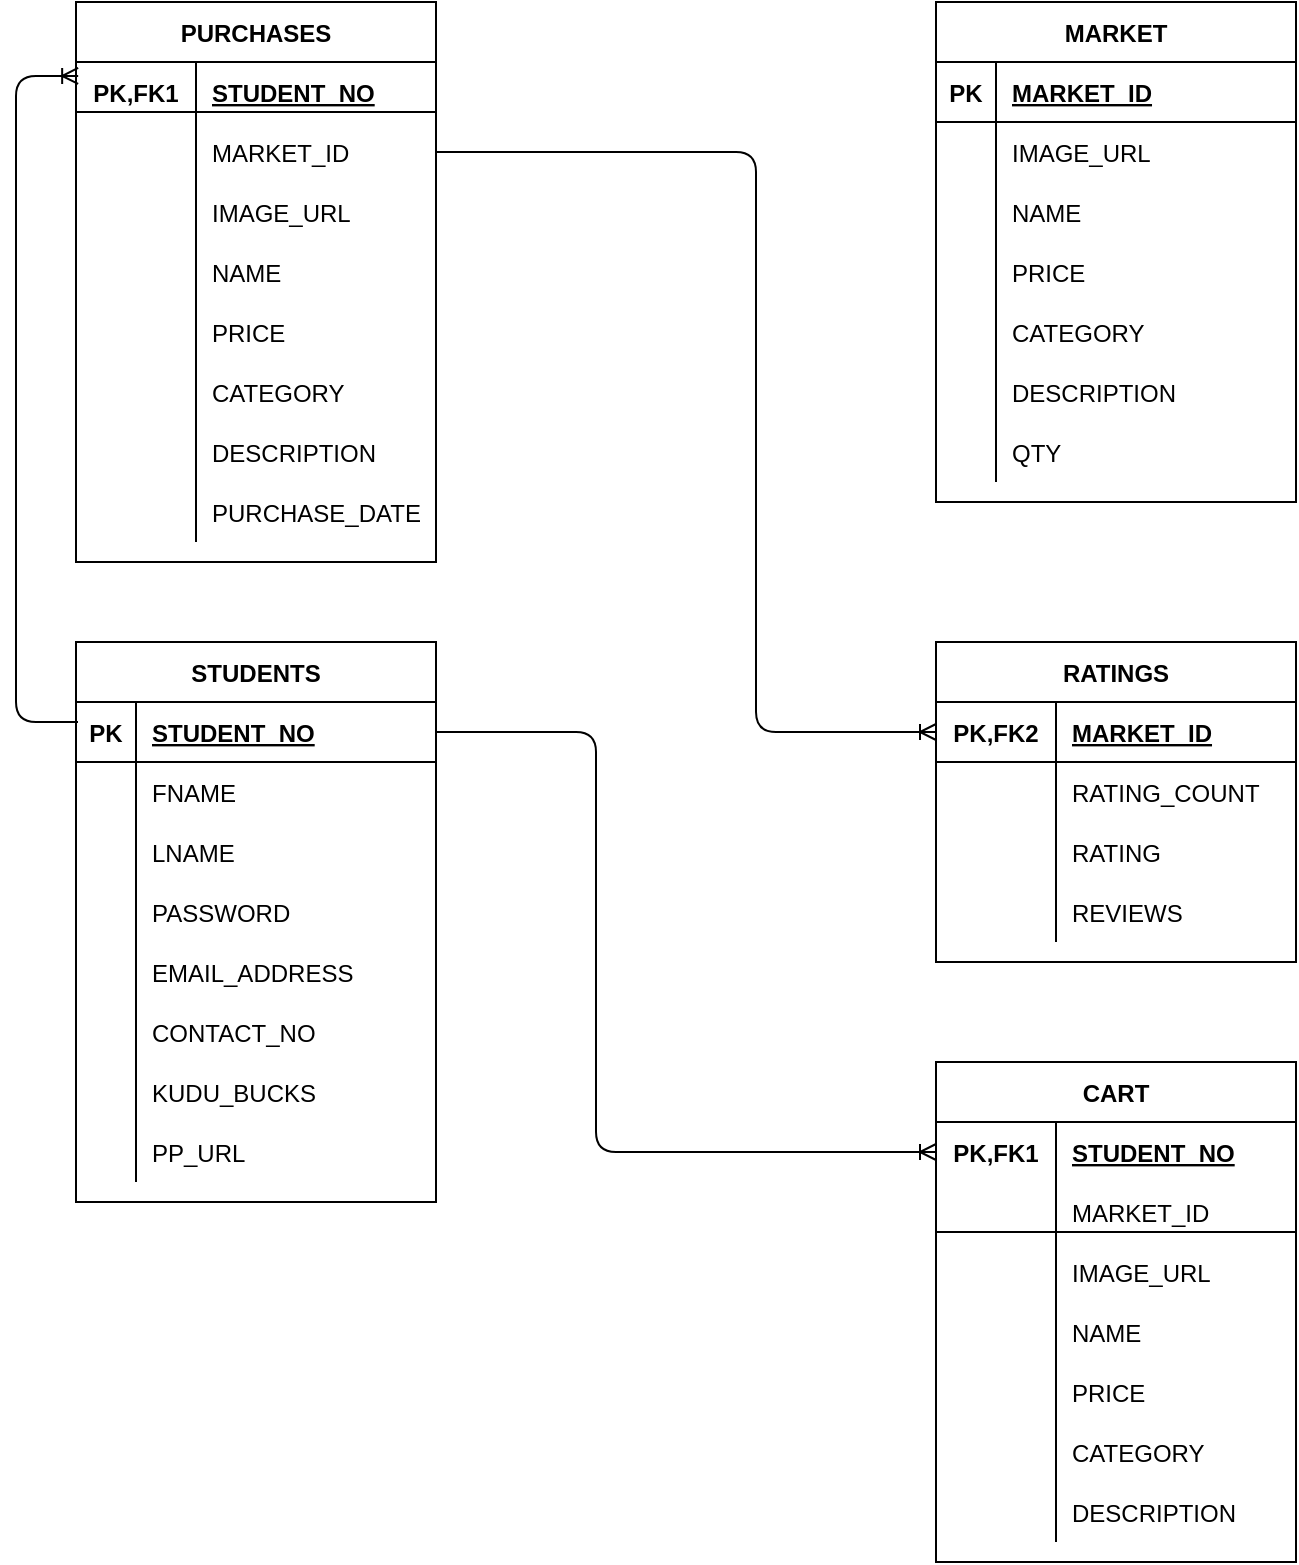 <mxfile version="13.7.3" type="device"><diagram id="jUPpUg4YWWcYzVHk3Kxv" name="Page-1"><mxGraphModel dx="868" dy="388" grid="1" gridSize="10" guides="1" tooltips="1" connect="1" arrows="1" fold="1" page="1" pageScale="1" pageWidth="850" pageHeight="1100" math="0" shadow="0"><root><mxCell id="0"/><mxCell id="1" parent="0"/><mxCell id="vfvGdKjst-GhQrIqJfJX-11" value="PURCHASES" style="shape=table;startSize=30;container=1;collapsible=1;childLayout=tableLayout;fixedRows=1;rowLines=0;fontStyle=1;align=center;resizeLast=1;" parent="1" vertex="1"><mxGeometry x="100" y="30" width="180" height="280" as="geometry"/></mxCell><mxCell id="vfvGdKjst-GhQrIqJfJX-12" value="" style="shape=partialRectangle;collapsible=0;dropTarget=0;pointerEvents=0;fillColor=none;top=0;left=0;bottom=0;right=0;points=[[0,0.5],[1,0.5]];portConstraint=eastwest;" parent="vfvGdKjst-GhQrIqJfJX-11" vertex="1"><mxGeometry y="30" width="180" height="30" as="geometry"/></mxCell><mxCell id="vfvGdKjst-GhQrIqJfJX-13" value="PK,FK1" style="shape=partialRectangle;connectable=0;fillColor=none;top=0;left=0;bottom=0;right=0;fontStyle=1;overflow=hidden;" parent="vfvGdKjst-GhQrIqJfJX-12" vertex="1"><mxGeometry width="60" height="30" as="geometry"/></mxCell><mxCell id="vfvGdKjst-GhQrIqJfJX-14" value="STUDENT_NO" style="shape=partialRectangle;connectable=0;fillColor=none;top=0;left=0;bottom=0;right=0;align=left;spacingLeft=6;fontStyle=5;overflow=hidden;" parent="vfvGdKjst-GhQrIqJfJX-12" vertex="1"><mxGeometry x="60" width="120" height="30" as="geometry"/></mxCell><mxCell id="nb5b3iClIqOpDIK6Xxyg-5" value="" style="shape=partialRectangle;collapsible=0;dropTarget=0;pointerEvents=0;fillColor=none;top=0;left=0;bottom=0;right=0;points=[[0,0.5],[1,0.5]];portConstraint=eastwest;" parent="vfvGdKjst-GhQrIqJfJX-11" vertex="1"><mxGeometry y="60" width="180" height="30" as="geometry"/></mxCell><mxCell id="nb5b3iClIqOpDIK6Xxyg-6" value="" style="shape=partialRectangle;connectable=0;fillColor=none;top=0;left=0;bottom=0;right=0;editable=1;overflow=hidden;" parent="nb5b3iClIqOpDIK6Xxyg-5" vertex="1"><mxGeometry width="60" height="30" as="geometry"/></mxCell><mxCell id="nb5b3iClIqOpDIK6Xxyg-7" value="MARKET_ID" style="shape=partialRectangle;connectable=0;fillColor=none;top=0;left=0;bottom=0;right=0;align=left;spacingLeft=6;overflow=hidden;" parent="nb5b3iClIqOpDIK6Xxyg-5" vertex="1"><mxGeometry x="60" width="120" height="30" as="geometry"/></mxCell><mxCell id="vfvGdKjst-GhQrIqJfJX-18" value="" style="shape=partialRectangle;collapsible=0;dropTarget=0;pointerEvents=0;fillColor=none;top=0;left=0;bottom=0;right=0;points=[[0,0.5],[1,0.5]];portConstraint=eastwest;" parent="vfvGdKjst-GhQrIqJfJX-11" vertex="1"><mxGeometry y="90" width="180" height="30" as="geometry"/></mxCell><mxCell id="vfvGdKjst-GhQrIqJfJX-19" value="" style="shape=partialRectangle;connectable=0;fillColor=none;top=0;left=0;bottom=0;right=0;editable=1;overflow=hidden;" parent="vfvGdKjst-GhQrIqJfJX-18" vertex="1"><mxGeometry width="60" height="30" as="geometry"/></mxCell><mxCell id="vfvGdKjst-GhQrIqJfJX-20" value="IMAGE_URL" style="shape=partialRectangle;connectable=0;fillColor=none;top=0;left=0;bottom=0;right=0;align=left;spacingLeft=6;overflow=hidden;" parent="vfvGdKjst-GhQrIqJfJX-18" vertex="1"><mxGeometry x="60" width="120" height="30" as="geometry"/></mxCell><mxCell id="vfvGdKjst-GhQrIqJfJX-115" value="" style="shape=partialRectangle;collapsible=0;dropTarget=0;pointerEvents=0;fillColor=none;top=0;left=0;bottom=0;right=0;points=[[0,0.5],[1,0.5]];portConstraint=eastwest;" parent="vfvGdKjst-GhQrIqJfJX-11" vertex="1"><mxGeometry y="120" width="180" height="30" as="geometry"/></mxCell><mxCell id="vfvGdKjst-GhQrIqJfJX-116" value="" style="shape=partialRectangle;connectable=0;fillColor=none;top=0;left=0;bottom=0;right=0;editable=1;overflow=hidden;" parent="vfvGdKjst-GhQrIqJfJX-115" vertex="1"><mxGeometry width="60" height="30" as="geometry"/></mxCell><mxCell id="vfvGdKjst-GhQrIqJfJX-117" value="NAME" style="shape=partialRectangle;connectable=0;fillColor=none;top=0;left=0;bottom=0;right=0;align=left;spacingLeft=6;overflow=hidden;" parent="vfvGdKjst-GhQrIqJfJX-115" vertex="1"><mxGeometry x="60" width="120" height="30" as="geometry"/></mxCell><mxCell id="vfvGdKjst-GhQrIqJfJX-109" value="" style="shape=partialRectangle;collapsible=0;dropTarget=0;pointerEvents=0;fillColor=none;top=0;left=0;bottom=0;right=0;points=[[0,0.5],[1,0.5]];portConstraint=eastwest;" parent="vfvGdKjst-GhQrIqJfJX-11" vertex="1"><mxGeometry y="150" width="180" height="30" as="geometry"/></mxCell><mxCell id="vfvGdKjst-GhQrIqJfJX-110" value="" style="shape=partialRectangle;connectable=0;fillColor=none;top=0;left=0;bottom=0;right=0;editable=1;overflow=hidden;" parent="vfvGdKjst-GhQrIqJfJX-109" vertex="1"><mxGeometry width="60" height="30" as="geometry"/></mxCell><mxCell id="vfvGdKjst-GhQrIqJfJX-111" value="PRICE" style="shape=partialRectangle;connectable=0;fillColor=none;top=0;left=0;bottom=0;right=0;align=left;spacingLeft=6;overflow=hidden;" parent="vfvGdKjst-GhQrIqJfJX-109" vertex="1"><mxGeometry x="60" width="120" height="30" as="geometry"/></mxCell><mxCell id="vfvGdKjst-GhQrIqJfJX-106" value="" style="shape=partialRectangle;collapsible=0;dropTarget=0;pointerEvents=0;fillColor=none;top=0;left=0;bottom=0;right=0;points=[[0,0.5],[1,0.5]];portConstraint=eastwest;" parent="vfvGdKjst-GhQrIqJfJX-11" vertex="1"><mxGeometry y="180" width="180" height="30" as="geometry"/></mxCell><mxCell id="vfvGdKjst-GhQrIqJfJX-107" value="" style="shape=partialRectangle;connectable=0;fillColor=none;top=0;left=0;bottom=0;right=0;editable=1;overflow=hidden;" parent="vfvGdKjst-GhQrIqJfJX-106" vertex="1"><mxGeometry width="60" height="30" as="geometry"/></mxCell><mxCell id="vfvGdKjst-GhQrIqJfJX-108" value="CATEGORY" style="shape=partialRectangle;connectable=0;fillColor=none;top=0;left=0;bottom=0;right=0;align=left;spacingLeft=6;overflow=hidden;" parent="vfvGdKjst-GhQrIqJfJX-106" vertex="1"><mxGeometry x="60" width="120" height="30" as="geometry"/></mxCell><mxCell id="nb5b3iClIqOpDIK6Xxyg-1" value="" style="shape=partialRectangle;collapsible=0;dropTarget=0;pointerEvents=0;fillColor=none;top=0;left=0;bottom=0;right=0;points=[[0,0.5],[1,0.5]];portConstraint=eastwest;" parent="vfvGdKjst-GhQrIqJfJX-11" vertex="1"><mxGeometry y="210" width="180" height="30" as="geometry"/></mxCell><mxCell id="nb5b3iClIqOpDIK6Xxyg-2" value="" style="shape=partialRectangle;connectable=0;fillColor=none;top=0;left=0;bottom=0;right=0;editable=1;overflow=hidden;" parent="nb5b3iClIqOpDIK6Xxyg-1" vertex="1"><mxGeometry width="60" height="30" as="geometry"/></mxCell><mxCell id="nb5b3iClIqOpDIK6Xxyg-3" value="DESCRIPTION" style="shape=partialRectangle;connectable=0;fillColor=none;top=0;left=0;bottom=0;right=0;align=left;spacingLeft=6;overflow=hidden;" parent="nb5b3iClIqOpDIK6Xxyg-1" vertex="1"><mxGeometry x="60" width="120" height="30" as="geometry"/></mxCell><mxCell id="vfvGdKjst-GhQrIqJfJX-112" value="" style="shape=partialRectangle;collapsible=0;dropTarget=0;pointerEvents=0;fillColor=none;top=0;left=0;bottom=0;right=0;points=[[0,0.5],[1,0.5]];portConstraint=eastwest;" parent="vfvGdKjst-GhQrIqJfJX-11" vertex="1"><mxGeometry y="240" width="180" height="30" as="geometry"/></mxCell><mxCell id="vfvGdKjst-GhQrIqJfJX-113" value="" style="shape=partialRectangle;connectable=0;fillColor=none;top=0;left=0;bottom=0;right=0;editable=1;overflow=hidden;" parent="vfvGdKjst-GhQrIqJfJX-112" vertex="1"><mxGeometry width="60" height="30" as="geometry"/></mxCell><mxCell id="vfvGdKjst-GhQrIqJfJX-114" value="PURCHASE_DATE" style="shape=partialRectangle;connectable=0;fillColor=none;top=0;left=0;bottom=0;right=0;align=left;spacingLeft=6;overflow=hidden;" parent="vfvGdKjst-GhQrIqJfJX-112" vertex="1"><mxGeometry x="60" width="120" height="30" as="geometry"/></mxCell><mxCell id="vfvGdKjst-GhQrIqJfJX-24" value="STUDENTS" style="shape=table;startSize=30;container=1;collapsible=1;childLayout=tableLayout;fixedRows=1;rowLines=0;fontStyle=1;align=center;resizeLast=1;" parent="1" vertex="1"><mxGeometry x="100" y="350" width="180" height="280" as="geometry"/></mxCell><mxCell id="vfvGdKjst-GhQrIqJfJX-25" value="" style="shape=partialRectangle;collapsible=0;dropTarget=0;pointerEvents=0;fillColor=none;top=0;left=0;bottom=1;right=0;points=[[0,0.5],[1,0.5]];portConstraint=eastwest;" parent="vfvGdKjst-GhQrIqJfJX-24" vertex="1"><mxGeometry y="30" width="180" height="30" as="geometry"/></mxCell><mxCell id="vfvGdKjst-GhQrIqJfJX-26" value="PK" style="shape=partialRectangle;connectable=0;fillColor=none;top=0;left=0;bottom=0;right=0;fontStyle=1;overflow=hidden;" parent="vfvGdKjst-GhQrIqJfJX-25" vertex="1"><mxGeometry width="30" height="30" as="geometry"/></mxCell><mxCell id="vfvGdKjst-GhQrIqJfJX-27" value="STUDENT_NO" style="shape=partialRectangle;connectable=0;fillColor=none;top=0;left=0;bottom=0;right=0;align=left;spacingLeft=6;fontStyle=5;overflow=hidden;" parent="vfvGdKjst-GhQrIqJfJX-25" vertex="1"><mxGeometry x="30" width="150" height="30" as="geometry"/></mxCell><mxCell id="vfvGdKjst-GhQrIqJfJX-28" value="" style="shape=partialRectangle;collapsible=0;dropTarget=0;pointerEvents=0;fillColor=none;top=0;left=0;bottom=0;right=0;points=[[0,0.5],[1,0.5]];portConstraint=eastwest;" parent="vfvGdKjst-GhQrIqJfJX-24" vertex="1"><mxGeometry y="60" width="180" height="30" as="geometry"/></mxCell><mxCell id="vfvGdKjst-GhQrIqJfJX-29" value="" style="shape=partialRectangle;connectable=0;fillColor=none;top=0;left=0;bottom=0;right=0;editable=1;overflow=hidden;" parent="vfvGdKjst-GhQrIqJfJX-28" vertex="1"><mxGeometry width="30" height="30" as="geometry"/></mxCell><mxCell id="vfvGdKjst-GhQrIqJfJX-30" value="FNAME" style="shape=partialRectangle;connectable=0;fillColor=none;top=0;left=0;bottom=0;right=0;align=left;spacingLeft=6;overflow=hidden;" parent="vfvGdKjst-GhQrIqJfJX-28" vertex="1"><mxGeometry x="30" width="150" height="30" as="geometry"/></mxCell><mxCell id="vfvGdKjst-GhQrIqJfJX-31" value="" style="shape=partialRectangle;collapsible=0;dropTarget=0;pointerEvents=0;fillColor=none;top=0;left=0;bottom=0;right=0;points=[[0,0.5],[1,0.5]];portConstraint=eastwest;" parent="vfvGdKjst-GhQrIqJfJX-24" vertex="1"><mxGeometry y="90" width="180" height="30" as="geometry"/></mxCell><mxCell id="vfvGdKjst-GhQrIqJfJX-32" value="" style="shape=partialRectangle;connectable=0;fillColor=none;top=0;left=0;bottom=0;right=0;editable=1;overflow=hidden;" parent="vfvGdKjst-GhQrIqJfJX-31" vertex="1"><mxGeometry width="30" height="30" as="geometry"/></mxCell><mxCell id="vfvGdKjst-GhQrIqJfJX-33" value="LNAME" style="shape=partialRectangle;connectable=0;fillColor=none;top=0;left=0;bottom=0;right=0;align=left;spacingLeft=6;overflow=hidden;" parent="vfvGdKjst-GhQrIqJfJX-31" vertex="1"><mxGeometry x="30" width="150" height="30" as="geometry"/></mxCell><mxCell id="vfvGdKjst-GhQrIqJfJX-34" value="" style="shape=partialRectangle;collapsible=0;dropTarget=0;pointerEvents=0;fillColor=none;top=0;left=0;bottom=0;right=0;points=[[0,0.5],[1,0.5]];portConstraint=eastwest;" parent="vfvGdKjst-GhQrIqJfJX-24" vertex="1"><mxGeometry y="120" width="180" height="30" as="geometry"/></mxCell><mxCell id="vfvGdKjst-GhQrIqJfJX-35" value="" style="shape=partialRectangle;connectable=0;fillColor=none;top=0;left=0;bottom=0;right=0;editable=1;overflow=hidden;" parent="vfvGdKjst-GhQrIqJfJX-34" vertex="1"><mxGeometry width="30" height="30" as="geometry"/></mxCell><mxCell id="vfvGdKjst-GhQrIqJfJX-36" value="PASSWORD" style="shape=partialRectangle;connectable=0;fillColor=none;top=0;left=0;bottom=0;right=0;align=left;spacingLeft=6;overflow=hidden;" parent="vfvGdKjst-GhQrIqJfJX-34" vertex="1"><mxGeometry x="30" width="150" height="30" as="geometry"/></mxCell><mxCell id="vfvGdKjst-GhQrIqJfJX-67" value="" style="shape=partialRectangle;collapsible=0;dropTarget=0;pointerEvents=0;fillColor=none;top=0;left=0;bottom=0;right=0;points=[[0,0.5],[1,0.5]];portConstraint=eastwest;" parent="vfvGdKjst-GhQrIqJfJX-24" vertex="1"><mxGeometry y="150" width="180" height="30" as="geometry"/></mxCell><mxCell id="vfvGdKjst-GhQrIqJfJX-68" value="" style="shape=partialRectangle;connectable=0;fillColor=none;top=0;left=0;bottom=0;right=0;editable=1;overflow=hidden;" parent="vfvGdKjst-GhQrIqJfJX-67" vertex="1"><mxGeometry width="30" height="30" as="geometry"/></mxCell><mxCell id="vfvGdKjst-GhQrIqJfJX-69" value="EMAIL_ADDRESS" style="shape=partialRectangle;connectable=0;fillColor=none;top=0;left=0;bottom=0;right=0;align=left;spacingLeft=6;overflow=hidden;" parent="vfvGdKjst-GhQrIqJfJX-67" vertex="1"><mxGeometry x="30" width="150" height="30" as="geometry"/></mxCell><mxCell id="vfvGdKjst-GhQrIqJfJX-71" value="" style="shape=partialRectangle;collapsible=0;dropTarget=0;pointerEvents=0;fillColor=none;top=0;left=0;bottom=0;right=0;points=[[0,0.5],[1,0.5]];portConstraint=eastwest;" parent="vfvGdKjst-GhQrIqJfJX-24" vertex="1"><mxGeometry y="180" width="180" height="30" as="geometry"/></mxCell><mxCell id="vfvGdKjst-GhQrIqJfJX-72" value="" style="shape=partialRectangle;connectable=0;fillColor=none;top=0;left=0;bottom=0;right=0;editable=1;overflow=hidden;" parent="vfvGdKjst-GhQrIqJfJX-71" vertex="1"><mxGeometry width="30" height="30" as="geometry"/></mxCell><mxCell id="vfvGdKjst-GhQrIqJfJX-73" value="CONTACT_NO" style="shape=partialRectangle;connectable=0;fillColor=none;top=0;left=0;bottom=0;right=0;align=left;spacingLeft=6;overflow=hidden;" parent="vfvGdKjst-GhQrIqJfJX-71" vertex="1"><mxGeometry x="30" width="150" height="30" as="geometry"/></mxCell><mxCell id="vfvGdKjst-GhQrIqJfJX-75" value="" style="shape=partialRectangle;collapsible=0;dropTarget=0;pointerEvents=0;fillColor=none;top=0;left=0;bottom=0;right=0;points=[[0,0.5],[1,0.5]];portConstraint=eastwest;" parent="vfvGdKjst-GhQrIqJfJX-24" vertex="1"><mxGeometry y="210" width="180" height="30" as="geometry"/></mxCell><mxCell id="vfvGdKjst-GhQrIqJfJX-76" value="" style="shape=partialRectangle;connectable=0;fillColor=none;top=0;left=0;bottom=0;right=0;editable=1;overflow=hidden;" parent="vfvGdKjst-GhQrIqJfJX-75" vertex="1"><mxGeometry width="30" height="30" as="geometry"/></mxCell><mxCell id="vfvGdKjst-GhQrIqJfJX-77" value="KUDU_BUCKS" style="shape=partialRectangle;connectable=0;fillColor=none;top=0;left=0;bottom=0;right=0;align=left;spacingLeft=6;overflow=hidden;" parent="vfvGdKjst-GhQrIqJfJX-75" vertex="1"><mxGeometry x="30" width="150" height="30" as="geometry"/></mxCell><mxCell id="vfvGdKjst-GhQrIqJfJX-79" value="" style="shape=partialRectangle;collapsible=0;dropTarget=0;pointerEvents=0;fillColor=none;top=0;left=0;bottom=0;right=0;points=[[0,0.5],[1,0.5]];portConstraint=eastwest;" parent="vfvGdKjst-GhQrIqJfJX-24" vertex="1"><mxGeometry y="240" width="180" height="30" as="geometry"/></mxCell><mxCell id="vfvGdKjst-GhQrIqJfJX-80" value="" style="shape=partialRectangle;connectable=0;fillColor=none;top=0;left=0;bottom=0;right=0;editable=1;overflow=hidden;" parent="vfvGdKjst-GhQrIqJfJX-79" vertex="1"><mxGeometry width="30" height="30" as="geometry"/></mxCell><mxCell id="vfvGdKjst-GhQrIqJfJX-81" value="PP_URL" style="shape=partialRectangle;connectable=0;fillColor=none;top=0;left=0;bottom=0;right=0;align=left;spacingLeft=6;overflow=hidden;" parent="vfvGdKjst-GhQrIqJfJX-79" vertex="1"><mxGeometry x="30" width="150" height="30" as="geometry"/></mxCell><mxCell id="vfvGdKjst-GhQrIqJfJX-37" value="MARKET" style="shape=table;startSize=30;container=1;collapsible=1;childLayout=tableLayout;fixedRows=1;rowLines=0;fontStyle=1;align=center;resizeLast=1;" parent="1" vertex="1"><mxGeometry x="530" y="30" width="180" height="250" as="geometry"/></mxCell><mxCell id="vfvGdKjst-GhQrIqJfJX-38" value="" style="shape=partialRectangle;collapsible=0;dropTarget=0;pointerEvents=0;fillColor=none;top=0;left=0;bottom=1;right=0;points=[[0,0.5],[1,0.5]];portConstraint=eastwest;" parent="vfvGdKjst-GhQrIqJfJX-37" vertex="1"><mxGeometry y="30" width="180" height="30" as="geometry"/></mxCell><mxCell id="vfvGdKjst-GhQrIqJfJX-39" value="PK" style="shape=partialRectangle;connectable=0;fillColor=none;top=0;left=0;bottom=0;right=0;fontStyle=1;overflow=hidden;" parent="vfvGdKjst-GhQrIqJfJX-38" vertex="1"><mxGeometry width="30" height="30" as="geometry"/></mxCell><mxCell id="vfvGdKjst-GhQrIqJfJX-40" value="MARKET_ID" style="shape=partialRectangle;connectable=0;fillColor=none;top=0;left=0;bottom=0;right=0;align=left;spacingLeft=6;fontStyle=5;overflow=hidden;" parent="vfvGdKjst-GhQrIqJfJX-38" vertex="1"><mxGeometry x="30" width="150" height="30" as="geometry"/></mxCell><mxCell id="vfvGdKjst-GhQrIqJfJX-41" value="" style="shape=partialRectangle;collapsible=0;dropTarget=0;pointerEvents=0;fillColor=none;top=0;left=0;bottom=0;right=0;points=[[0,0.5],[1,0.5]];portConstraint=eastwest;" parent="vfvGdKjst-GhQrIqJfJX-37" vertex="1"><mxGeometry y="60" width="180" height="30" as="geometry"/></mxCell><mxCell id="vfvGdKjst-GhQrIqJfJX-42" value="" style="shape=partialRectangle;connectable=0;fillColor=none;top=0;left=0;bottom=0;right=0;editable=1;overflow=hidden;" parent="vfvGdKjst-GhQrIqJfJX-41" vertex="1"><mxGeometry width="30" height="30" as="geometry"/></mxCell><mxCell id="vfvGdKjst-GhQrIqJfJX-43" value="IMAGE_URL" style="shape=partialRectangle;connectable=0;fillColor=none;top=0;left=0;bottom=0;right=0;align=left;spacingLeft=6;overflow=hidden;" parent="vfvGdKjst-GhQrIqJfJX-41" vertex="1"><mxGeometry x="30" width="150" height="30" as="geometry"/></mxCell><mxCell id="vfvGdKjst-GhQrIqJfJX-44" value="" style="shape=partialRectangle;collapsible=0;dropTarget=0;pointerEvents=0;fillColor=none;top=0;left=0;bottom=0;right=0;points=[[0,0.5],[1,0.5]];portConstraint=eastwest;" parent="vfvGdKjst-GhQrIqJfJX-37" vertex="1"><mxGeometry y="90" width="180" height="30" as="geometry"/></mxCell><mxCell id="vfvGdKjst-GhQrIqJfJX-45" value="" style="shape=partialRectangle;connectable=0;fillColor=none;top=0;left=0;bottom=0;right=0;editable=1;overflow=hidden;" parent="vfvGdKjst-GhQrIqJfJX-44" vertex="1"><mxGeometry width="30" height="30" as="geometry"/></mxCell><mxCell id="vfvGdKjst-GhQrIqJfJX-46" value="NAME" style="shape=partialRectangle;connectable=0;fillColor=none;top=0;left=0;bottom=0;right=0;align=left;spacingLeft=6;overflow=hidden;" parent="vfvGdKjst-GhQrIqJfJX-44" vertex="1"><mxGeometry x="30" width="150" height="30" as="geometry"/></mxCell><mxCell id="vfvGdKjst-GhQrIqJfJX-47" value="" style="shape=partialRectangle;collapsible=0;dropTarget=0;pointerEvents=0;fillColor=none;top=0;left=0;bottom=0;right=0;points=[[0,0.5],[1,0.5]];portConstraint=eastwest;" parent="vfvGdKjst-GhQrIqJfJX-37" vertex="1"><mxGeometry y="120" width="180" height="30" as="geometry"/></mxCell><mxCell id="vfvGdKjst-GhQrIqJfJX-48" value="" style="shape=partialRectangle;connectable=0;fillColor=none;top=0;left=0;bottom=0;right=0;editable=1;overflow=hidden;" parent="vfvGdKjst-GhQrIqJfJX-47" vertex="1"><mxGeometry width="30" height="30" as="geometry"/></mxCell><mxCell id="vfvGdKjst-GhQrIqJfJX-49" value="PRICE" style="shape=partialRectangle;connectable=0;fillColor=none;top=0;left=0;bottom=0;right=0;align=left;spacingLeft=6;overflow=hidden;" parent="vfvGdKjst-GhQrIqJfJX-47" vertex="1"><mxGeometry x="30" width="150" height="30" as="geometry"/></mxCell><mxCell id="vfvGdKjst-GhQrIqJfJX-83" value="" style="shape=partialRectangle;collapsible=0;dropTarget=0;pointerEvents=0;fillColor=none;top=0;left=0;bottom=0;right=0;points=[[0,0.5],[1,0.5]];portConstraint=eastwest;" parent="vfvGdKjst-GhQrIqJfJX-37" vertex="1"><mxGeometry y="150" width="180" height="30" as="geometry"/></mxCell><mxCell id="vfvGdKjst-GhQrIqJfJX-84" value="" style="shape=partialRectangle;connectable=0;fillColor=none;top=0;left=0;bottom=0;right=0;editable=1;overflow=hidden;" parent="vfvGdKjst-GhQrIqJfJX-83" vertex="1"><mxGeometry width="30" height="30" as="geometry"/></mxCell><mxCell id="vfvGdKjst-GhQrIqJfJX-85" value="CATEGORY" style="shape=partialRectangle;connectable=0;fillColor=none;top=0;left=0;bottom=0;right=0;align=left;spacingLeft=6;overflow=hidden;" parent="vfvGdKjst-GhQrIqJfJX-83" vertex="1"><mxGeometry x="30" width="150" height="30" as="geometry"/></mxCell><mxCell id="vfvGdKjst-GhQrIqJfJX-87" value="" style="shape=partialRectangle;collapsible=0;dropTarget=0;pointerEvents=0;fillColor=none;top=0;left=0;bottom=0;right=0;points=[[0,0.5],[1,0.5]];portConstraint=eastwest;" parent="vfvGdKjst-GhQrIqJfJX-37" vertex="1"><mxGeometry y="180" width="180" height="30" as="geometry"/></mxCell><mxCell id="vfvGdKjst-GhQrIqJfJX-88" value="" style="shape=partialRectangle;connectable=0;fillColor=none;top=0;left=0;bottom=0;right=0;editable=1;overflow=hidden;" parent="vfvGdKjst-GhQrIqJfJX-87" vertex="1"><mxGeometry width="30" height="30" as="geometry"/></mxCell><mxCell id="vfvGdKjst-GhQrIqJfJX-89" value="DESCRIPTION" style="shape=partialRectangle;connectable=0;fillColor=none;top=0;left=0;bottom=0;right=0;align=left;spacingLeft=6;overflow=hidden;" parent="vfvGdKjst-GhQrIqJfJX-87" vertex="1"><mxGeometry x="30" width="150" height="30" as="geometry"/></mxCell><mxCell id="vfvGdKjst-GhQrIqJfJX-91" value="" style="shape=partialRectangle;collapsible=0;dropTarget=0;pointerEvents=0;fillColor=none;top=0;left=0;bottom=0;right=0;points=[[0,0.5],[1,0.5]];portConstraint=eastwest;" parent="vfvGdKjst-GhQrIqJfJX-37" vertex="1"><mxGeometry y="210" width="180" height="30" as="geometry"/></mxCell><mxCell id="vfvGdKjst-GhQrIqJfJX-92" value="" style="shape=partialRectangle;connectable=0;fillColor=none;top=0;left=0;bottom=0;right=0;editable=1;overflow=hidden;" parent="vfvGdKjst-GhQrIqJfJX-91" vertex="1"><mxGeometry width="30" height="30" as="geometry"/></mxCell><mxCell id="vfvGdKjst-GhQrIqJfJX-93" value="QTY" style="shape=partialRectangle;connectable=0;fillColor=none;top=0;left=0;bottom=0;right=0;align=left;spacingLeft=6;overflow=hidden;" parent="vfvGdKjst-GhQrIqJfJX-91" vertex="1"><mxGeometry x="30" width="150" height="30" as="geometry"/></mxCell><mxCell id="vfvGdKjst-GhQrIqJfJX-50" value="RATINGS" style="shape=table;startSize=30;container=1;collapsible=1;childLayout=tableLayout;fixedRows=1;rowLines=0;fontStyle=1;align=center;resizeLast=1;" parent="1" vertex="1"><mxGeometry x="530" y="350" width="180" height="160" as="geometry"/></mxCell><mxCell id="vfvGdKjst-GhQrIqJfJX-54" value="" style="shape=partialRectangle;collapsible=0;dropTarget=0;pointerEvents=0;fillColor=none;top=0;left=0;bottom=1;right=0;points=[[0,0.5],[1,0.5]];portConstraint=eastwest;" parent="vfvGdKjst-GhQrIqJfJX-50" vertex="1"><mxGeometry y="30" width="180" height="30" as="geometry"/></mxCell><mxCell id="vfvGdKjst-GhQrIqJfJX-55" value="PK,FK2" style="shape=partialRectangle;connectable=0;fillColor=none;top=0;left=0;bottom=0;right=0;fontStyle=1;overflow=hidden;" parent="vfvGdKjst-GhQrIqJfJX-54" vertex="1"><mxGeometry width="60" height="30" as="geometry"/></mxCell><mxCell id="vfvGdKjst-GhQrIqJfJX-56" value="MARKET_ID" style="shape=partialRectangle;connectable=0;fillColor=none;top=0;left=0;bottom=0;right=0;align=left;spacingLeft=6;fontStyle=5;overflow=hidden;" parent="vfvGdKjst-GhQrIqJfJX-54" vertex="1"><mxGeometry x="60" width="120" height="30" as="geometry"/></mxCell><mxCell id="vfvGdKjst-GhQrIqJfJX-57" value="" style="shape=partialRectangle;collapsible=0;dropTarget=0;pointerEvents=0;fillColor=none;top=0;left=0;bottom=0;right=0;points=[[0,0.5],[1,0.5]];portConstraint=eastwest;" parent="vfvGdKjst-GhQrIqJfJX-50" vertex="1"><mxGeometry y="60" width="180" height="30" as="geometry"/></mxCell><mxCell id="vfvGdKjst-GhQrIqJfJX-58" value="" style="shape=partialRectangle;connectable=0;fillColor=none;top=0;left=0;bottom=0;right=0;editable=1;overflow=hidden;" parent="vfvGdKjst-GhQrIqJfJX-57" vertex="1"><mxGeometry width="60" height="30" as="geometry"/></mxCell><mxCell id="vfvGdKjst-GhQrIqJfJX-59" value="RATING_COUNT" style="shape=partialRectangle;connectable=0;fillColor=none;top=0;left=0;bottom=0;right=0;align=left;spacingLeft=6;overflow=hidden;" parent="vfvGdKjst-GhQrIqJfJX-57" vertex="1"><mxGeometry x="60" width="120" height="30" as="geometry"/></mxCell><mxCell id="vfvGdKjst-GhQrIqJfJX-60" value="" style="shape=partialRectangle;collapsible=0;dropTarget=0;pointerEvents=0;fillColor=none;top=0;left=0;bottom=0;right=0;points=[[0,0.5],[1,0.5]];portConstraint=eastwest;" parent="vfvGdKjst-GhQrIqJfJX-50" vertex="1"><mxGeometry y="90" width="180" height="30" as="geometry"/></mxCell><mxCell id="vfvGdKjst-GhQrIqJfJX-61" value="" style="shape=partialRectangle;connectable=0;fillColor=none;top=0;left=0;bottom=0;right=0;editable=1;overflow=hidden;" parent="vfvGdKjst-GhQrIqJfJX-60" vertex="1"><mxGeometry width="60" height="30" as="geometry"/></mxCell><mxCell id="vfvGdKjst-GhQrIqJfJX-62" value="RATING" style="shape=partialRectangle;connectable=0;fillColor=none;top=0;left=0;bottom=0;right=0;align=left;spacingLeft=6;overflow=hidden;" parent="vfvGdKjst-GhQrIqJfJX-60" vertex="1"><mxGeometry x="60" width="120" height="30" as="geometry"/></mxCell><mxCell id="vfvGdKjst-GhQrIqJfJX-95" value="" style="shape=partialRectangle;collapsible=0;dropTarget=0;pointerEvents=0;fillColor=none;top=0;left=0;bottom=0;right=0;points=[[0,0.5],[1,0.5]];portConstraint=eastwest;" parent="vfvGdKjst-GhQrIqJfJX-50" vertex="1"><mxGeometry y="120" width="180" height="30" as="geometry"/></mxCell><mxCell id="vfvGdKjst-GhQrIqJfJX-96" value="" style="shape=partialRectangle;connectable=0;fillColor=none;top=0;left=0;bottom=0;right=0;editable=1;overflow=hidden;" parent="vfvGdKjst-GhQrIqJfJX-95" vertex="1"><mxGeometry width="60" height="30" as="geometry"/></mxCell><mxCell id="vfvGdKjst-GhQrIqJfJX-97" value="REVIEWS" style="shape=partialRectangle;connectable=0;fillColor=none;top=0;left=0;bottom=0;right=0;align=left;spacingLeft=6;overflow=hidden;" parent="vfvGdKjst-GhQrIqJfJX-95" vertex="1"><mxGeometry x="60" width="120" height="30" as="geometry"/></mxCell><mxCell id="nb5b3iClIqOpDIK6Xxyg-8" value="" style="line;strokeWidth=1;rotatable=0;dashed=0;labelPosition=right;align=left;verticalAlign=middle;spacingTop=0;spacingLeft=6;points=[];portConstraint=eastwest;" parent="1" vertex="1"><mxGeometry x="100" y="80" width="180" height="10" as="geometry"/></mxCell><mxCell id="nb5b3iClIqOpDIK6Xxyg-10" value="" style="fontSize=12;html=1;endArrow=ERoneToMany;entryX=0.006;entryY=0.233;entryDx=0;entryDy=0;entryPerimeter=0;elbow=vertical;edgeStyle=orthogonalEdgeStyle;" parent="1" target="vfvGdKjst-GhQrIqJfJX-12" edge="1"><mxGeometry width="100" height="100" relative="1" as="geometry"><mxPoint x="101" y="390" as="sourcePoint"/><mxPoint x="460" y="210" as="targetPoint"/><Array as="points"><mxPoint x="100" y="390"/><mxPoint x="70" y="390"/><mxPoint x="70" y="67"/></Array></mxGeometry></mxCell><mxCell id="nb5b3iClIqOpDIK6Xxyg-11" value="" style="fontSize=12;html=1;endArrow=ERoneToMany;elbow=vertical;exitX=1;exitY=0.5;exitDx=0;exitDy=0;entryX=0;entryY=0.5;entryDx=0;entryDy=0;" parent="1" source="nb5b3iClIqOpDIK6Xxyg-5" target="vfvGdKjst-GhQrIqJfJX-54" edge="1"><mxGeometry width="100" height="100" relative="1" as="geometry"><mxPoint x="420" y="360" as="sourcePoint"/><mxPoint x="440" y="210" as="targetPoint"/><Array as="points"><mxPoint x="440" y="105"/><mxPoint x="440" y="395"/></Array></mxGeometry></mxCell><mxCell id="Z-WxAd5XBnz7XM3KFbOZ-26" value="" style="line;strokeWidth=1;rotatable=0;dashed=0;labelPosition=right;align=left;verticalAlign=middle;spacingTop=0;spacingLeft=6;points=[];portConstraint=eastwest;" vertex="1" parent="1"><mxGeometry x="530" y="640" width="180" height="10" as="geometry"/></mxCell><mxCell id="Z-WxAd5XBnz7XM3KFbOZ-1" value="CART" style="shape=table;startSize=30;container=1;collapsible=1;childLayout=tableLayout;fixedRows=1;rowLines=0;fontStyle=1;align=center;resizeLast=1;" vertex="1" parent="1"><mxGeometry x="530" y="560" width="180" height="250" as="geometry"/></mxCell><mxCell id="Z-WxAd5XBnz7XM3KFbOZ-2" value="" style="shape=partialRectangle;collapsible=0;dropTarget=0;pointerEvents=0;fillColor=none;top=0;left=0;bottom=0;right=0;points=[[0,0.5],[1,0.5]];portConstraint=eastwest;" vertex="1" parent="Z-WxAd5XBnz7XM3KFbOZ-1"><mxGeometry y="30" width="180" height="30" as="geometry"/></mxCell><mxCell id="Z-WxAd5XBnz7XM3KFbOZ-3" value="PK,FK1" style="shape=partialRectangle;connectable=0;fillColor=none;top=0;left=0;bottom=0;right=0;fontStyle=1;overflow=hidden;" vertex="1" parent="Z-WxAd5XBnz7XM3KFbOZ-2"><mxGeometry width="60" height="30" as="geometry"/></mxCell><mxCell id="Z-WxAd5XBnz7XM3KFbOZ-4" value="STUDENT_NO" style="shape=partialRectangle;connectable=0;fillColor=none;top=0;left=0;bottom=0;right=0;align=left;spacingLeft=6;fontStyle=5;overflow=hidden;" vertex="1" parent="Z-WxAd5XBnz7XM3KFbOZ-2"><mxGeometry x="60" width="120" height="30" as="geometry"/></mxCell><mxCell id="Z-WxAd5XBnz7XM3KFbOZ-5" value="" style="shape=partialRectangle;collapsible=0;dropTarget=0;pointerEvents=0;fillColor=none;top=0;left=0;bottom=0;right=0;points=[[0,0.5],[1,0.5]];portConstraint=eastwest;" vertex="1" parent="Z-WxAd5XBnz7XM3KFbOZ-1"><mxGeometry y="60" width="180" height="30" as="geometry"/></mxCell><mxCell id="Z-WxAd5XBnz7XM3KFbOZ-6" value="" style="shape=partialRectangle;connectable=0;fillColor=none;top=0;left=0;bottom=0;right=0;editable=1;overflow=hidden;" vertex="1" parent="Z-WxAd5XBnz7XM3KFbOZ-5"><mxGeometry width="60" height="30" as="geometry"/></mxCell><mxCell id="Z-WxAd5XBnz7XM3KFbOZ-7" value="MARKET_ID" style="shape=partialRectangle;connectable=0;fillColor=none;top=0;left=0;bottom=0;right=0;align=left;spacingLeft=6;overflow=hidden;" vertex="1" parent="Z-WxAd5XBnz7XM3KFbOZ-5"><mxGeometry x="60" width="120" height="30" as="geometry"/></mxCell><mxCell id="Z-WxAd5XBnz7XM3KFbOZ-8" value="" style="shape=partialRectangle;collapsible=0;dropTarget=0;pointerEvents=0;fillColor=none;top=0;left=0;bottom=0;right=0;points=[[0,0.5],[1,0.5]];portConstraint=eastwest;" vertex="1" parent="Z-WxAd5XBnz7XM3KFbOZ-1"><mxGeometry y="90" width="180" height="30" as="geometry"/></mxCell><mxCell id="Z-WxAd5XBnz7XM3KFbOZ-9" value="" style="shape=partialRectangle;connectable=0;fillColor=none;top=0;left=0;bottom=0;right=0;editable=1;overflow=hidden;" vertex="1" parent="Z-WxAd5XBnz7XM3KFbOZ-8"><mxGeometry width="60" height="30" as="geometry"/></mxCell><mxCell id="Z-WxAd5XBnz7XM3KFbOZ-10" value="IMAGE_URL" style="shape=partialRectangle;connectable=0;fillColor=none;top=0;left=0;bottom=0;right=0;align=left;spacingLeft=6;overflow=hidden;" vertex="1" parent="Z-WxAd5XBnz7XM3KFbOZ-8"><mxGeometry x="60" width="120" height="30" as="geometry"/></mxCell><mxCell id="Z-WxAd5XBnz7XM3KFbOZ-11" value="" style="shape=partialRectangle;collapsible=0;dropTarget=0;pointerEvents=0;fillColor=none;top=0;left=0;bottom=0;right=0;points=[[0,0.5],[1,0.5]];portConstraint=eastwest;" vertex="1" parent="Z-WxAd5XBnz7XM3KFbOZ-1"><mxGeometry y="120" width="180" height="30" as="geometry"/></mxCell><mxCell id="Z-WxAd5XBnz7XM3KFbOZ-12" value="" style="shape=partialRectangle;connectable=0;fillColor=none;top=0;left=0;bottom=0;right=0;editable=1;overflow=hidden;" vertex="1" parent="Z-WxAd5XBnz7XM3KFbOZ-11"><mxGeometry width="60" height="30" as="geometry"/></mxCell><mxCell id="Z-WxAd5XBnz7XM3KFbOZ-13" value="NAME" style="shape=partialRectangle;connectable=0;fillColor=none;top=0;left=0;bottom=0;right=0;align=left;spacingLeft=6;overflow=hidden;" vertex="1" parent="Z-WxAd5XBnz7XM3KFbOZ-11"><mxGeometry x="60" width="120" height="30" as="geometry"/></mxCell><mxCell id="Z-WxAd5XBnz7XM3KFbOZ-14" value="" style="shape=partialRectangle;collapsible=0;dropTarget=0;pointerEvents=0;fillColor=none;top=0;left=0;bottom=0;right=0;points=[[0,0.5],[1,0.5]];portConstraint=eastwest;" vertex="1" parent="Z-WxAd5XBnz7XM3KFbOZ-1"><mxGeometry y="150" width="180" height="30" as="geometry"/></mxCell><mxCell id="Z-WxAd5XBnz7XM3KFbOZ-15" value="" style="shape=partialRectangle;connectable=0;fillColor=none;top=0;left=0;bottom=0;right=0;editable=1;overflow=hidden;" vertex="1" parent="Z-WxAd5XBnz7XM3KFbOZ-14"><mxGeometry width="60" height="30" as="geometry"/></mxCell><mxCell id="Z-WxAd5XBnz7XM3KFbOZ-16" value="PRICE" style="shape=partialRectangle;connectable=0;fillColor=none;top=0;left=0;bottom=0;right=0;align=left;spacingLeft=6;overflow=hidden;" vertex="1" parent="Z-WxAd5XBnz7XM3KFbOZ-14"><mxGeometry x="60" width="120" height="30" as="geometry"/></mxCell><mxCell id="Z-WxAd5XBnz7XM3KFbOZ-17" value="" style="shape=partialRectangle;collapsible=0;dropTarget=0;pointerEvents=0;fillColor=none;top=0;left=0;bottom=0;right=0;points=[[0,0.5],[1,0.5]];portConstraint=eastwest;" vertex="1" parent="Z-WxAd5XBnz7XM3KFbOZ-1"><mxGeometry y="180" width="180" height="30" as="geometry"/></mxCell><mxCell id="Z-WxAd5XBnz7XM3KFbOZ-18" value="" style="shape=partialRectangle;connectable=0;fillColor=none;top=0;left=0;bottom=0;right=0;editable=1;overflow=hidden;" vertex="1" parent="Z-WxAd5XBnz7XM3KFbOZ-17"><mxGeometry width="60" height="30" as="geometry"/></mxCell><mxCell id="Z-WxAd5XBnz7XM3KFbOZ-19" value="CATEGORY" style="shape=partialRectangle;connectable=0;fillColor=none;top=0;left=0;bottom=0;right=0;align=left;spacingLeft=6;overflow=hidden;" vertex="1" parent="Z-WxAd5XBnz7XM3KFbOZ-17"><mxGeometry x="60" width="120" height="30" as="geometry"/></mxCell><mxCell id="Z-WxAd5XBnz7XM3KFbOZ-20" value="" style="shape=partialRectangle;collapsible=0;dropTarget=0;pointerEvents=0;fillColor=none;top=0;left=0;bottom=0;right=0;points=[[0,0.5],[1,0.5]];portConstraint=eastwest;" vertex="1" parent="Z-WxAd5XBnz7XM3KFbOZ-1"><mxGeometry y="210" width="180" height="30" as="geometry"/></mxCell><mxCell id="Z-WxAd5XBnz7XM3KFbOZ-21" value="" style="shape=partialRectangle;connectable=0;fillColor=none;top=0;left=0;bottom=0;right=0;editable=1;overflow=hidden;" vertex="1" parent="Z-WxAd5XBnz7XM3KFbOZ-20"><mxGeometry width="60" height="30" as="geometry"/></mxCell><mxCell id="Z-WxAd5XBnz7XM3KFbOZ-22" value="DESCRIPTION" style="shape=partialRectangle;connectable=0;fillColor=none;top=0;left=0;bottom=0;right=0;align=left;spacingLeft=6;overflow=hidden;" vertex="1" parent="Z-WxAd5XBnz7XM3KFbOZ-20"><mxGeometry x="60" width="120" height="30" as="geometry"/></mxCell><mxCell id="Z-WxAd5XBnz7XM3KFbOZ-28" value="" style="fontSize=12;html=1;endArrow=ERoneToMany;entryX=0;entryY=0.5;entryDx=0;entryDy=0;elbow=vertical;edgeStyle=orthogonalEdgeStyle;exitX=1;exitY=0.5;exitDx=0;exitDy=0;" edge="1" parent="1" source="vfvGdKjst-GhQrIqJfJX-25" target="Z-WxAd5XBnz7XM3KFbOZ-2"><mxGeometry width="100" height="100" relative="1" as="geometry"><mxPoint x="340" y="420" as="sourcePoint"/><mxPoint x="340.08" y="96.99" as="targetPoint"/><Array as="points"><mxPoint x="360" y="395"/><mxPoint x="360" y="605"/></Array></mxGeometry></mxCell></root></mxGraphModel></diagram></mxfile>